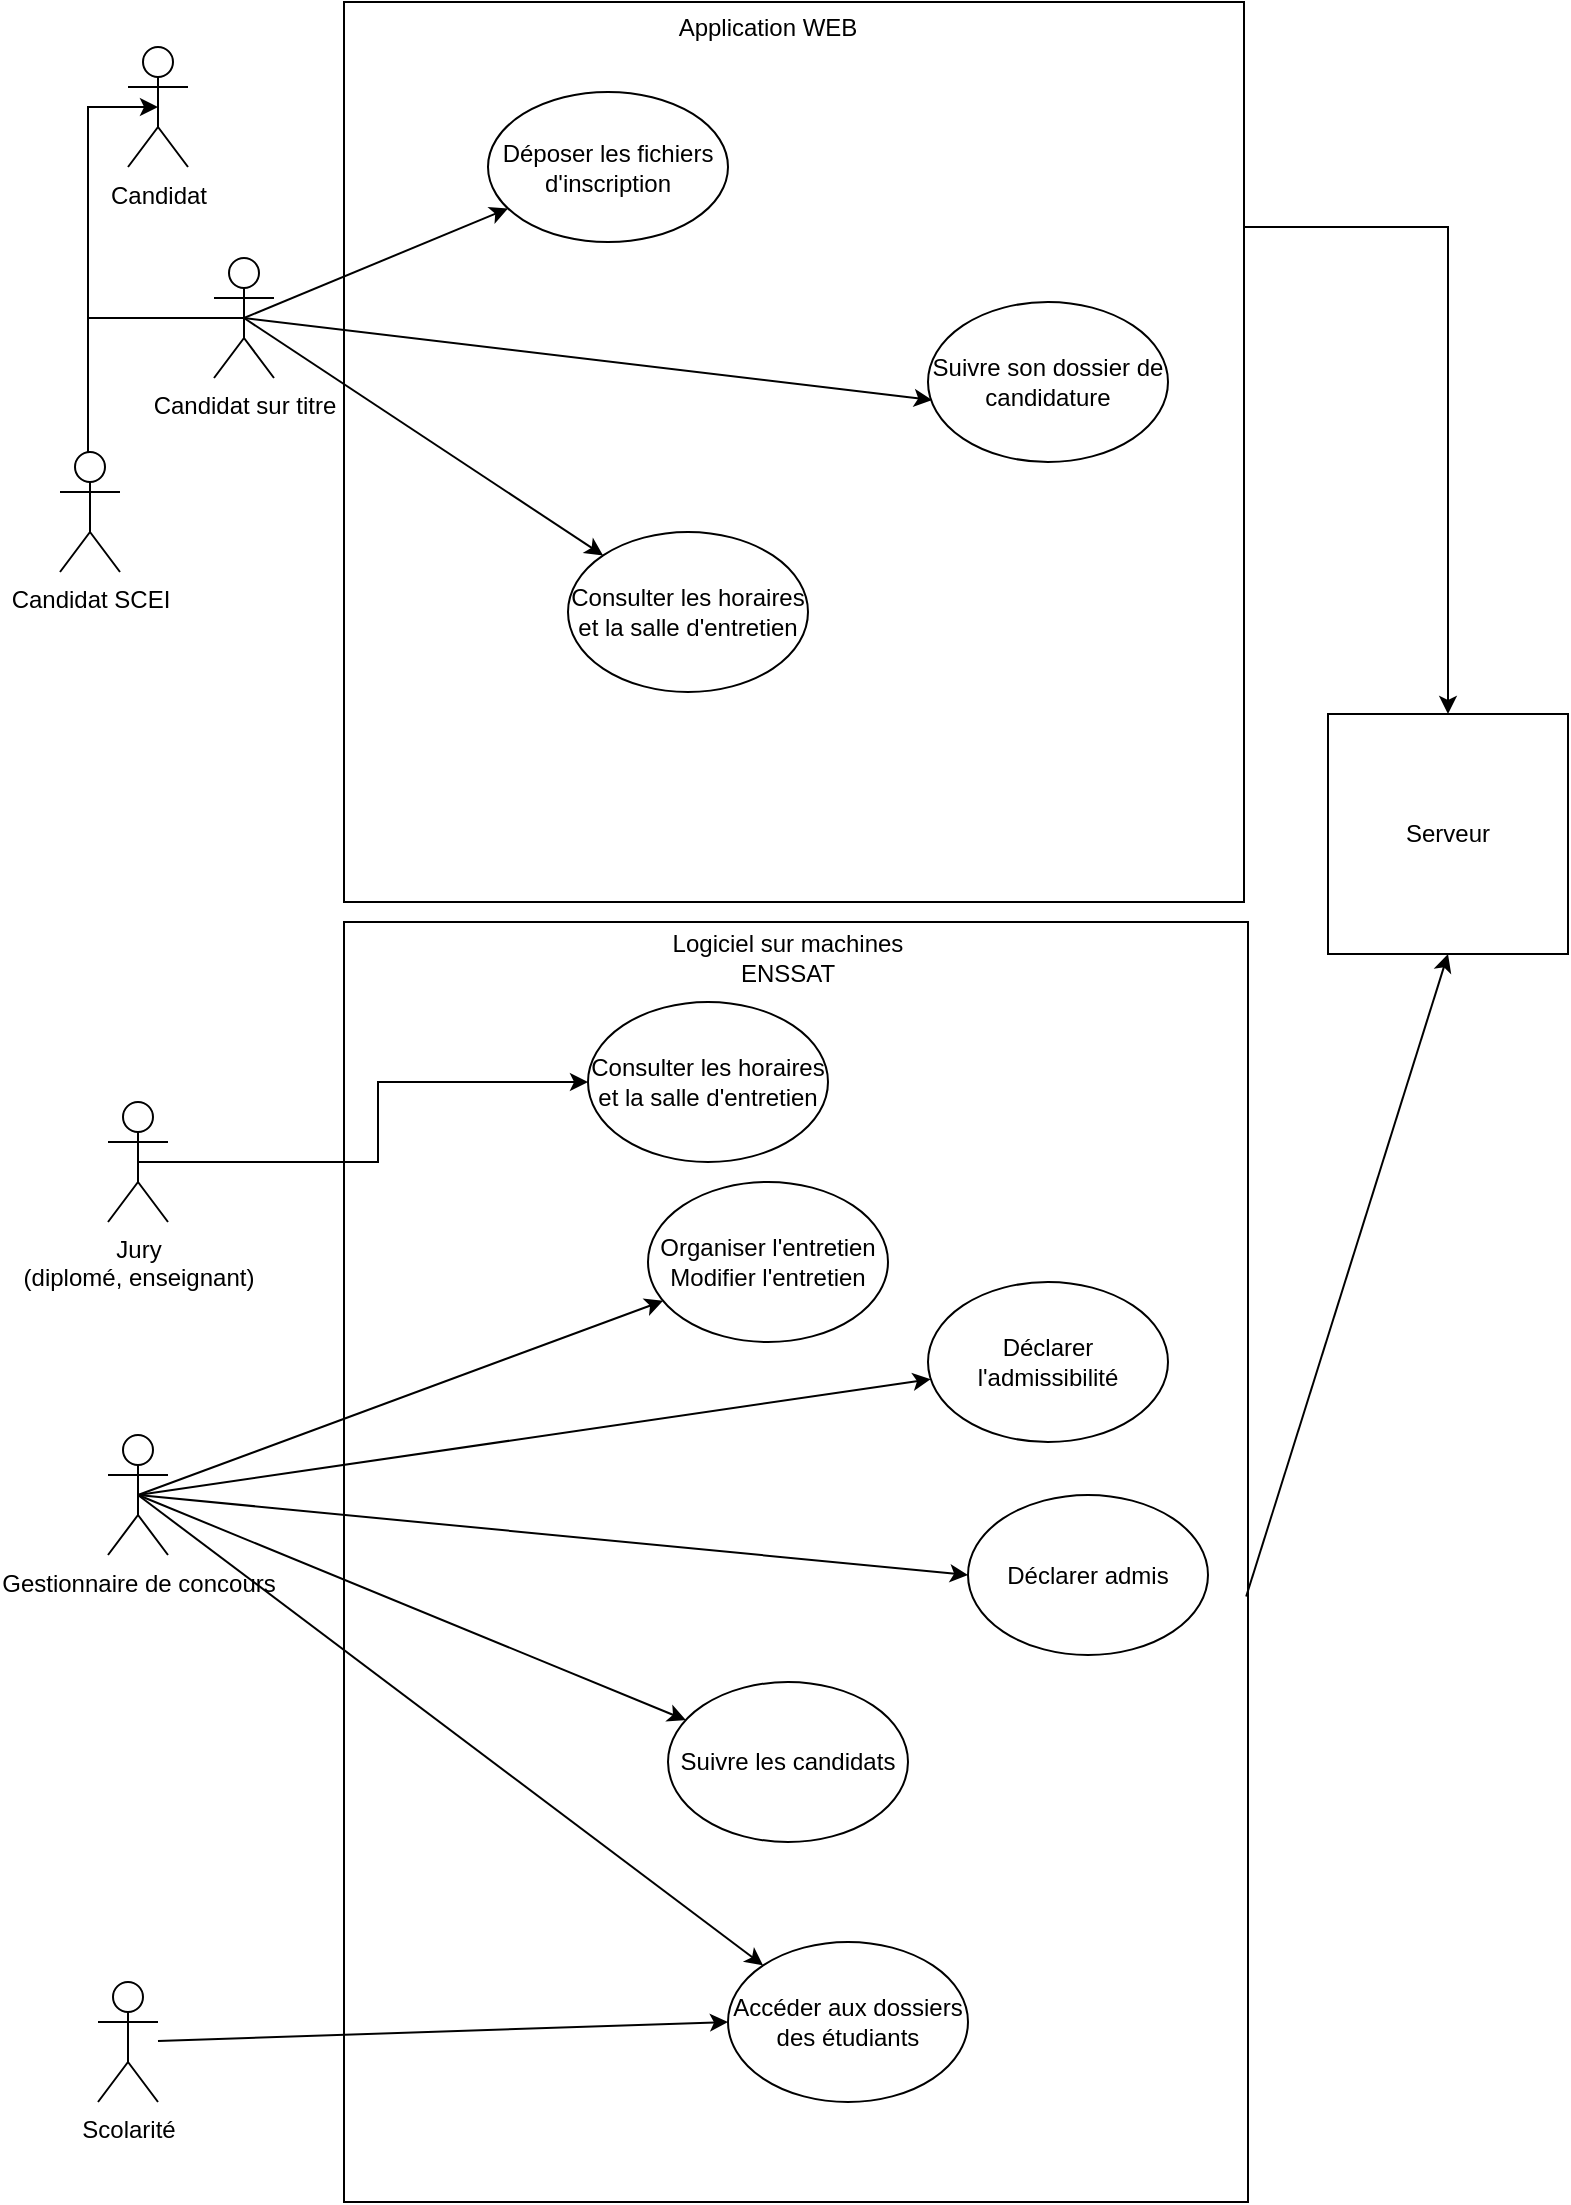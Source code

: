 <mxfile version="12.3.1" type="google" pages="1"><diagram id="xcZ9PczeW8O9rXi_cS3l" name="Page-1"><mxGraphModel dx="932" dy="711" grid="1" gridSize="10" guides="1" tooltips="1" connect="1" arrows="1" fold="1" page="1" pageScale="1" pageWidth="827" pageHeight="1169" math="0" shadow="0"><root><mxCell id="0"/><mxCell id="1" parent="0"/><mxCell id="HT4ujLrUhWyiFGu-xDIY-49" value="" style="whiteSpace=wrap;html=1;" parent="1" vertex="1"><mxGeometry x="188" y="510" width="452" height="640" as="geometry"/></mxCell><mxCell id="HT4ujLrUhWyiFGu-xDIY-1" value="" style="whiteSpace=wrap;html=1;aspect=fixed;" parent="1" vertex="1"><mxGeometry x="188" y="50" width="450" height="450" as="geometry"/></mxCell><mxCell id="HT4ujLrUhWyiFGu-xDIY-63" style="edgeStyle=orthogonalEdgeStyle;rounded=0;orthogonalLoop=1;jettySize=auto;html=1;exitX=1;exitY=0.25;exitDx=0;exitDy=0;entryX=0.5;entryY=0;entryDx=0;entryDy=0;" parent="1" source="HT4ujLrUhWyiFGu-xDIY-1" target="HT4ujLrUhWyiFGu-xDIY-64" edge="1"><mxGeometry relative="1" as="geometry"/></mxCell><mxCell id="HT4ujLrUhWyiFGu-xDIY-2" value="Déposer les fichiers d'inscription" style="ellipse;whiteSpace=wrap;html=1;" parent="1" vertex="1"><mxGeometry x="260" y="95" width="120" height="75" as="geometry"/></mxCell><mxCell id="HT4ujLrUhWyiFGu-xDIY-3" value="Déclarer l'admissibilité" style="ellipse;whiteSpace=wrap;html=1;" parent="1" vertex="1"><mxGeometry x="480" y="690" width="120" height="80" as="geometry"/></mxCell><mxCell id="HT4ujLrUhWyiFGu-xDIY-4" value="&lt;div&gt;Organiser l'entretien&lt;/div&gt;&lt;div&gt;Modifier l'entretien&lt;br&gt;&lt;/div&gt;" style="ellipse;whiteSpace=wrap;html=1;" parent="1" vertex="1"><mxGeometry x="340" y="640" width="120" height="80" as="geometry"/></mxCell><mxCell id="HT4ujLrUhWyiFGu-xDIY-5" value="Déclarer admis" style="ellipse;whiteSpace=wrap;html=1;" parent="1" vertex="1"><mxGeometry x="500" y="796.5" width="120" height="80" as="geometry"/></mxCell><mxCell id="HT4ujLrUhWyiFGu-xDIY-6" value="Suivre les candidats" style="ellipse;whiteSpace=wrap;html=1;" parent="1" vertex="1"><mxGeometry x="350" y="890" width="120" height="80" as="geometry"/></mxCell><mxCell id="HT4ujLrUhWyiFGu-xDIY-7" value="Accéder aux dossiers des étudiants" style="ellipse;whiteSpace=wrap;html=1;" parent="1" vertex="1"><mxGeometry x="380" y="1020" width="120" height="80" as="geometry"/></mxCell><mxCell id="HT4ujLrUhWyiFGu-xDIY-8" value="Candidat sur titre" style="shape=umlActor;verticalLabelPosition=bottom;labelBackgroundColor=#ffffff;verticalAlign=top;html=1;outlineConnect=0;" parent="1" vertex="1"><mxGeometry x="123" y="178" width="30" height="60" as="geometry"/></mxCell><mxCell id="HT4ujLrUhWyiFGu-xDIY-25" value="" style="edgeStyle=orthogonalEdgeStyle;rounded=0;orthogonalLoop=1;jettySize=auto;html=1;entryX=0.5;entryY=0.5;entryDx=0;entryDy=0;entryPerimeter=0;exitX=0.5;exitY=0;exitDx=0;exitDy=0;exitPerimeter=0;" parent="1" source="HT4ujLrUhWyiFGu-xDIY-20" target="HT4ujLrUhWyiFGu-xDIY-18" edge="1"><mxGeometry relative="1" as="geometry"><mxPoint x="90" y="150" as="targetPoint"/><Array as="points"><mxPoint x="60" y="275"/><mxPoint x="60" y="103"/></Array></mxGeometry></mxCell><mxCell id="HT4ujLrUhWyiFGu-xDIY-20" value="&lt;div&gt;Candidat SCEI&lt;/div&gt;&lt;div&gt;&lt;br&gt;&lt;/div&gt;" style="shape=umlActor;verticalLabelPosition=bottom;labelBackgroundColor=#ffffff;verticalAlign=top;html=1;outlineConnect=0;" parent="1" vertex="1"><mxGeometry x="46" y="275" width="30" height="60" as="geometry"/></mxCell><mxCell id="HT4ujLrUhWyiFGu-xDIY-18" value="Candidat" style="shape=umlActor;verticalLabelPosition=bottom;labelBackgroundColor=#ffffff;verticalAlign=top;html=1;outlineConnect=0;" parent="1" vertex="1"><mxGeometry x="80" y="72.5" width="30" height="60" as="geometry"/></mxCell><mxCell id="HT4ujLrUhWyiFGu-xDIY-27" value="Gestionnaire de concours" style="shape=umlActor;verticalLabelPosition=bottom;labelBackgroundColor=#ffffff;verticalAlign=top;html=1;outlineConnect=0;" parent="1" vertex="1"><mxGeometry x="70" y="766.5" width="30" height="60" as="geometry"/></mxCell><mxCell id="HT4ujLrUhWyiFGu-xDIY-29" value="" style="endArrow=classic;html=1;exitX=0.5;exitY=0.5;exitDx=0;exitDy=0;exitPerimeter=0;" parent="1" source="HT4ujLrUhWyiFGu-xDIY-27" target="HT4ujLrUhWyiFGu-xDIY-6" edge="1"><mxGeometry width="50" height="50" relative="1" as="geometry"><mxPoint x="75" y="976.5" as="sourcePoint"/><mxPoint x="125" y="926.5" as="targetPoint"/></mxGeometry></mxCell><mxCell id="HT4ujLrUhWyiFGu-xDIY-30" value="" style="endArrow=classic;html=1;exitX=0.5;exitY=0.5;exitDx=0;exitDy=0;exitPerimeter=0;" parent="1" source="HT4ujLrUhWyiFGu-xDIY-27" target="HT4ujLrUhWyiFGu-xDIY-3" edge="1"><mxGeometry width="50" height="50" relative="1" as="geometry"><mxPoint x="75" y="976.5" as="sourcePoint"/><mxPoint x="125" y="926.5" as="targetPoint"/></mxGeometry></mxCell><mxCell id="HT4ujLrUhWyiFGu-xDIY-31" value="Suivre son dossier de candidature" style="ellipse;whiteSpace=wrap;html=1;" parent="1" vertex="1"><mxGeometry x="480" y="200" width="120" height="80" as="geometry"/></mxCell><mxCell id="HT4ujLrUhWyiFGu-xDIY-32" value="" style="endArrow=classic;html=1;entryX=0.017;entryY=0.613;entryDx=0;entryDy=0;entryPerimeter=0;exitX=0.5;exitY=0.5;exitDx=0;exitDy=0;exitPerimeter=0;" parent="1" source="HT4ujLrUhWyiFGu-xDIY-8" target="HT4ujLrUhWyiFGu-xDIY-31" edge="1"><mxGeometry width="50" height="50" relative="1" as="geometry"><mxPoint x="10" y="740" as="sourcePoint"/><mxPoint x="60" y="690" as="targetPoint"/></mxGeometry></mxCell><mxCell id="HT4ujLrUhWyiFGu-xDIY-33" value="" style="endArrow=classic;html=1;exitX=0.5;exitY=0.5;exitDx=0;exitDy=0;exitPerimeter=0;" parent="1" source="HT4ujLrUhWyiFGu-xDIY-8" target="HT4ujLrUhWyiFGu-xDIY-2" edge="1"><mxGeometry width="50" height="50" relative="1" as="geometry"><mxPoint x="10" y="740" as="sourcePoint"/><mxPoint x="60" y="690" as="targetPoint"/></mxGeometry></mxCell><mxCell id="HT4ujLrUhWyiFGu-xDIY-35" value="" style="endArrow=classic;html=1;exitX=0.5;exitY=0.5;exitDx=0;exitDy=0;exitPerimeter=0;" parent="1" source="HT4ujLrUhWyiFGu-xDIY-27" target="HT4ujLrUhWyiFGu-xDIY-4" edge="1"><mxGeometry width="50" height="50" relative="1" as="geometry"><mxPoint x="75" y="976.5" as="sourcePoint"/><mxPoint x="125" y="926.5" as="targetPoint"/></mxGeometry></mxCell><mxCell id="HT4ujLrUhWyiFGu-xDIY-36" value="" style="endArrow=classic;html=1;entryX=0;entryY=0.5;entryDx=0;entryDy=0;exitX=0.5;exitY=0.5;exitDx=0;exitDy=0;exitPerimeter=0;" parent="1" source="HT4ujLrUhWyiFGu-xDIY-27" target="HT4ujLrUhWyiFGu-xDIY-5" edge="1"><mxGeometry width="50" height="50" relative="1" as="geometry"><mxPoint x="75" y="976.5" as="sourcePoint"/><mxPoint x="125" y="926.5" as="targetPoint"/></mxGeometry></mxCell><mxCell id="HT4ujLrUhWyiFGu-xDIY-37" value="" style="endArrow=classic;html=1;entryX=0;entryY=0;entryDx=0;entryDy=0;exitX=0.5;exitY=0.5;exitDx=0;exitDy=0;exitPerimeter=0;" parent="1" source="HT4ujLrUhWyiFGu-xDIY-27" target="HT4ujLrUhWyiFGu-xDIY-7" edge="1"><mxGeometry width="50" height="50" relative="1" as="geometry"><mxPoint x="155" y="736.5" as="sourcePoint"/><mxPoint x="125" y="926.5" as="targetPoint"/></mxGeometry></mxCell><mxCell id="y2unfagLIui-XQKvRKK_-7" style="edgeStyle=orthogonalEdgeStyle;rounded=0;orthogonalLoop=1;jettySize=auto;html=1;exitX=0.5;exitY=0.5;exitDx=0;exitDy=0;exitPerimeter=0;entryX=0;entryY=0.5;entryDx=0;entryDy=0;" parent="1" source="HT4ujLrUhWyiFGu-xDIY-40" target="HT4ujLrUhWyiFGu-xDIY-47" edge="1"><mxGeometry relative="1" as="geometry"><Array as="points"/></mxGeometry></mxCell><mxCell id="HT4ujLrUhWyiFGu-xDIY-40" value="&lt;div&gt;Jury &lt;br&gt;&lt;/div&gt;&lt;div&gt;(diplomé, enseignant)&lt;/div&gt;" style="shape=umlActor;verticalLabelPosition=bottom;labelBackgroundColor=#ffffff;verticalAlign=top;html=1;outlineConnect=0;" parent="1" vertex="1"><mxGeometry x="70" y="600" width="30" height="60" as="geometry"/></mxCell><mxCell id="HT4ujLrUhWyiFGu-xDIY-44" value="Consulter les horaires et la salle d'entretien" style="ellipse;whiteSpace=wrap;html=1;" parent="1" vertex="1"><mxGeometry x="300" y="315" width="120" height="80" as="geometry"/></mxCell><mxCell id="HT4ujLrUhWyiFGu-xDIY-47" value="Consulter les horaires et la salle d'entretien" style="ellipse;whiteSpace=wrap;html=1;" parent="1" vertex="1"><mxGeometry x="310" y="550" width="120" height="80" as="geometry"/></mxCell><mxCell id="HT4ujLrUhWyiFGu-xDIY-55" value="" style="endArrow=classic;html=1;entryX=0;entryY=0;entryDx=0;entryDy=0;exitX=0.5;exitY=0.5;exitDx=0;exitDy=0;exitPerimeter=0;" parent="1" source="HT4ujLrUhWyiFGu-xDIY-8" target="HT4ujLrUhWyiFGu-xDIY-44" edge="1"><mxGeometry width="50" height="50" relative="1" as="geometry"><mxPoint x="80" y="480" as="sourcePoint"/><mxPoint x="60" y="1000" as="targetPoint"/></mxGeometry></mxCell><mxCell id="HT4ujLrUhWyiFGu-xDIY-60" value="" style="endArrow=classic;html=1;exitX=0.998;exitY=0.527;exitDx=0;exitDy=0;exitPerimeter=0;entryX=0.5;entryY=1;entryDx=0;entryDy=0;" parent="1" source="HT4ujLrUhWyiFGu-xDIY-49" target="HT4ujLrUhWyiFGu-xDIY-64" edge="1"><mxGeometry width="50" height="50" relative="1" as="geometry"><mxPoint x="10" y="1050" as="sourcePoint"/><mxPoint x="770" y="510" as="targetPoint"/></mxGeometry></mxCell><mxCell id="HT4ujLrUhWyiFGu-xDIY-64" value="Serveur" style="whiteSpace=wrap;html=1;aspect=fixed;" parent="1" vertex="1"><mxGeometry x="680" y="406" width="120" height="120" as="geometry"/></mxCell><mxCell id="HT4ujLrUhWyiFGu-xDIY-66" value="Scolarité" style="shape=umlActor;verticalLabelPosition=bottom;labelBackgroundColor=#ffffff;verticalAlign=top;html=1;outlineConnect=0;" parent="1" vertex="1"><mxGeometry x="65" y="1040" width="30" height="60" as="geometry"/></mxCell><mxCell id="y2unfagLIui-XQKvRKK_-4" value="" style="endArrow=classic;html=1;entryX=0;entryY=0.5;entryDx=0;entryDy=0;" parent="1" source="HT4ujLrUhWyiFGu-xDIY-66" target="HT4ujLrUhWyiFGu-xDIY-7" edge="1"><mxGeometry width="50" height="50" relative="1" as="geometry"><mxPoint x="10" y="1190" as="sourcePoint"/><mxPoint x="60" y="1140" as="targetPoint"/></mxGeometry></mxCell><mxCell id="y2unfagLIui-XQKvRKK_-8" value="Application WEB" style="text;html=1;strokeColor=none;fillColor=none;align=center;verticalAlign=middle;whiteSpace=wrap;rounded=0;" parent="1" vertex="1"><mxGeometry x="345" y="52.5" width="110" height="20" as="geometry"/></mxCell><mxCell id="y2unfagLIui-XQKvRKK_-9" value="Logiciel sur machines ENSSAT" style="text;html=1;strokeColor=none;fillColor=none;align=center;verticalAlign=middle;whiteSpace=wrap;rounded=0;" parent="1" vertex="1"><mxGeometry x="330" y="518" width="160" height="20" as="geometry"/></mxCell><mxCell id="y2unfagLIui-XQKvRKK_-11" value="" style="endArrow=none;html=1;entryX=0.5;entryY=0.5;entryDx=0;entryDy=0;entryPerimeter=0;" parent="1" target="HT4ujLrUhWyiFGu-xDIY-8" edge="1"><mxGeometry width="50" height="50" relative="1" as="geometry"><mxPoint x="60" y="208" as="sourcePoint"/><mxPoint x="70" y="1170" as="targetPoint"/></mxGeometry></mxCell></root></mxGraphModel></diagram></mxfile>